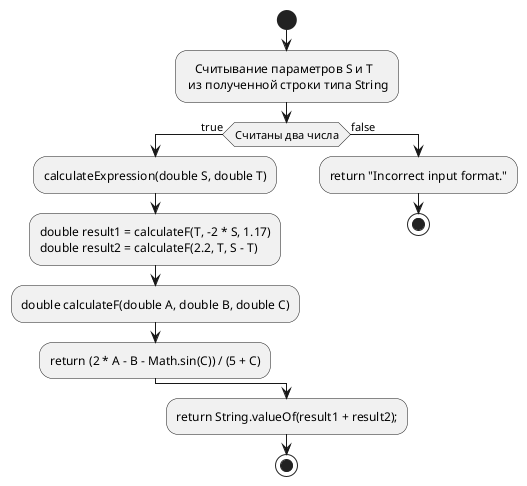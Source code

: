 @startuml
start
:   Считывание параметров S и T
 из полученной строки типа String;
if (Считаны два числа) then (true)
    :calculateExpression(double S, double T);
    :double result1 = calculateF(T, -2 * S, 1.17)
    double result2 = calculateF(2.2, T, S - T);
    :double calculateF(double A, double B, double C);
    :return (2 * A - B - Math.sin(C)) / (5 + C);
else (false)
  :return "Incorrect input format.";
  stop
endif
:return String.valueOf(result1 + result2);;
stop
@enduml
